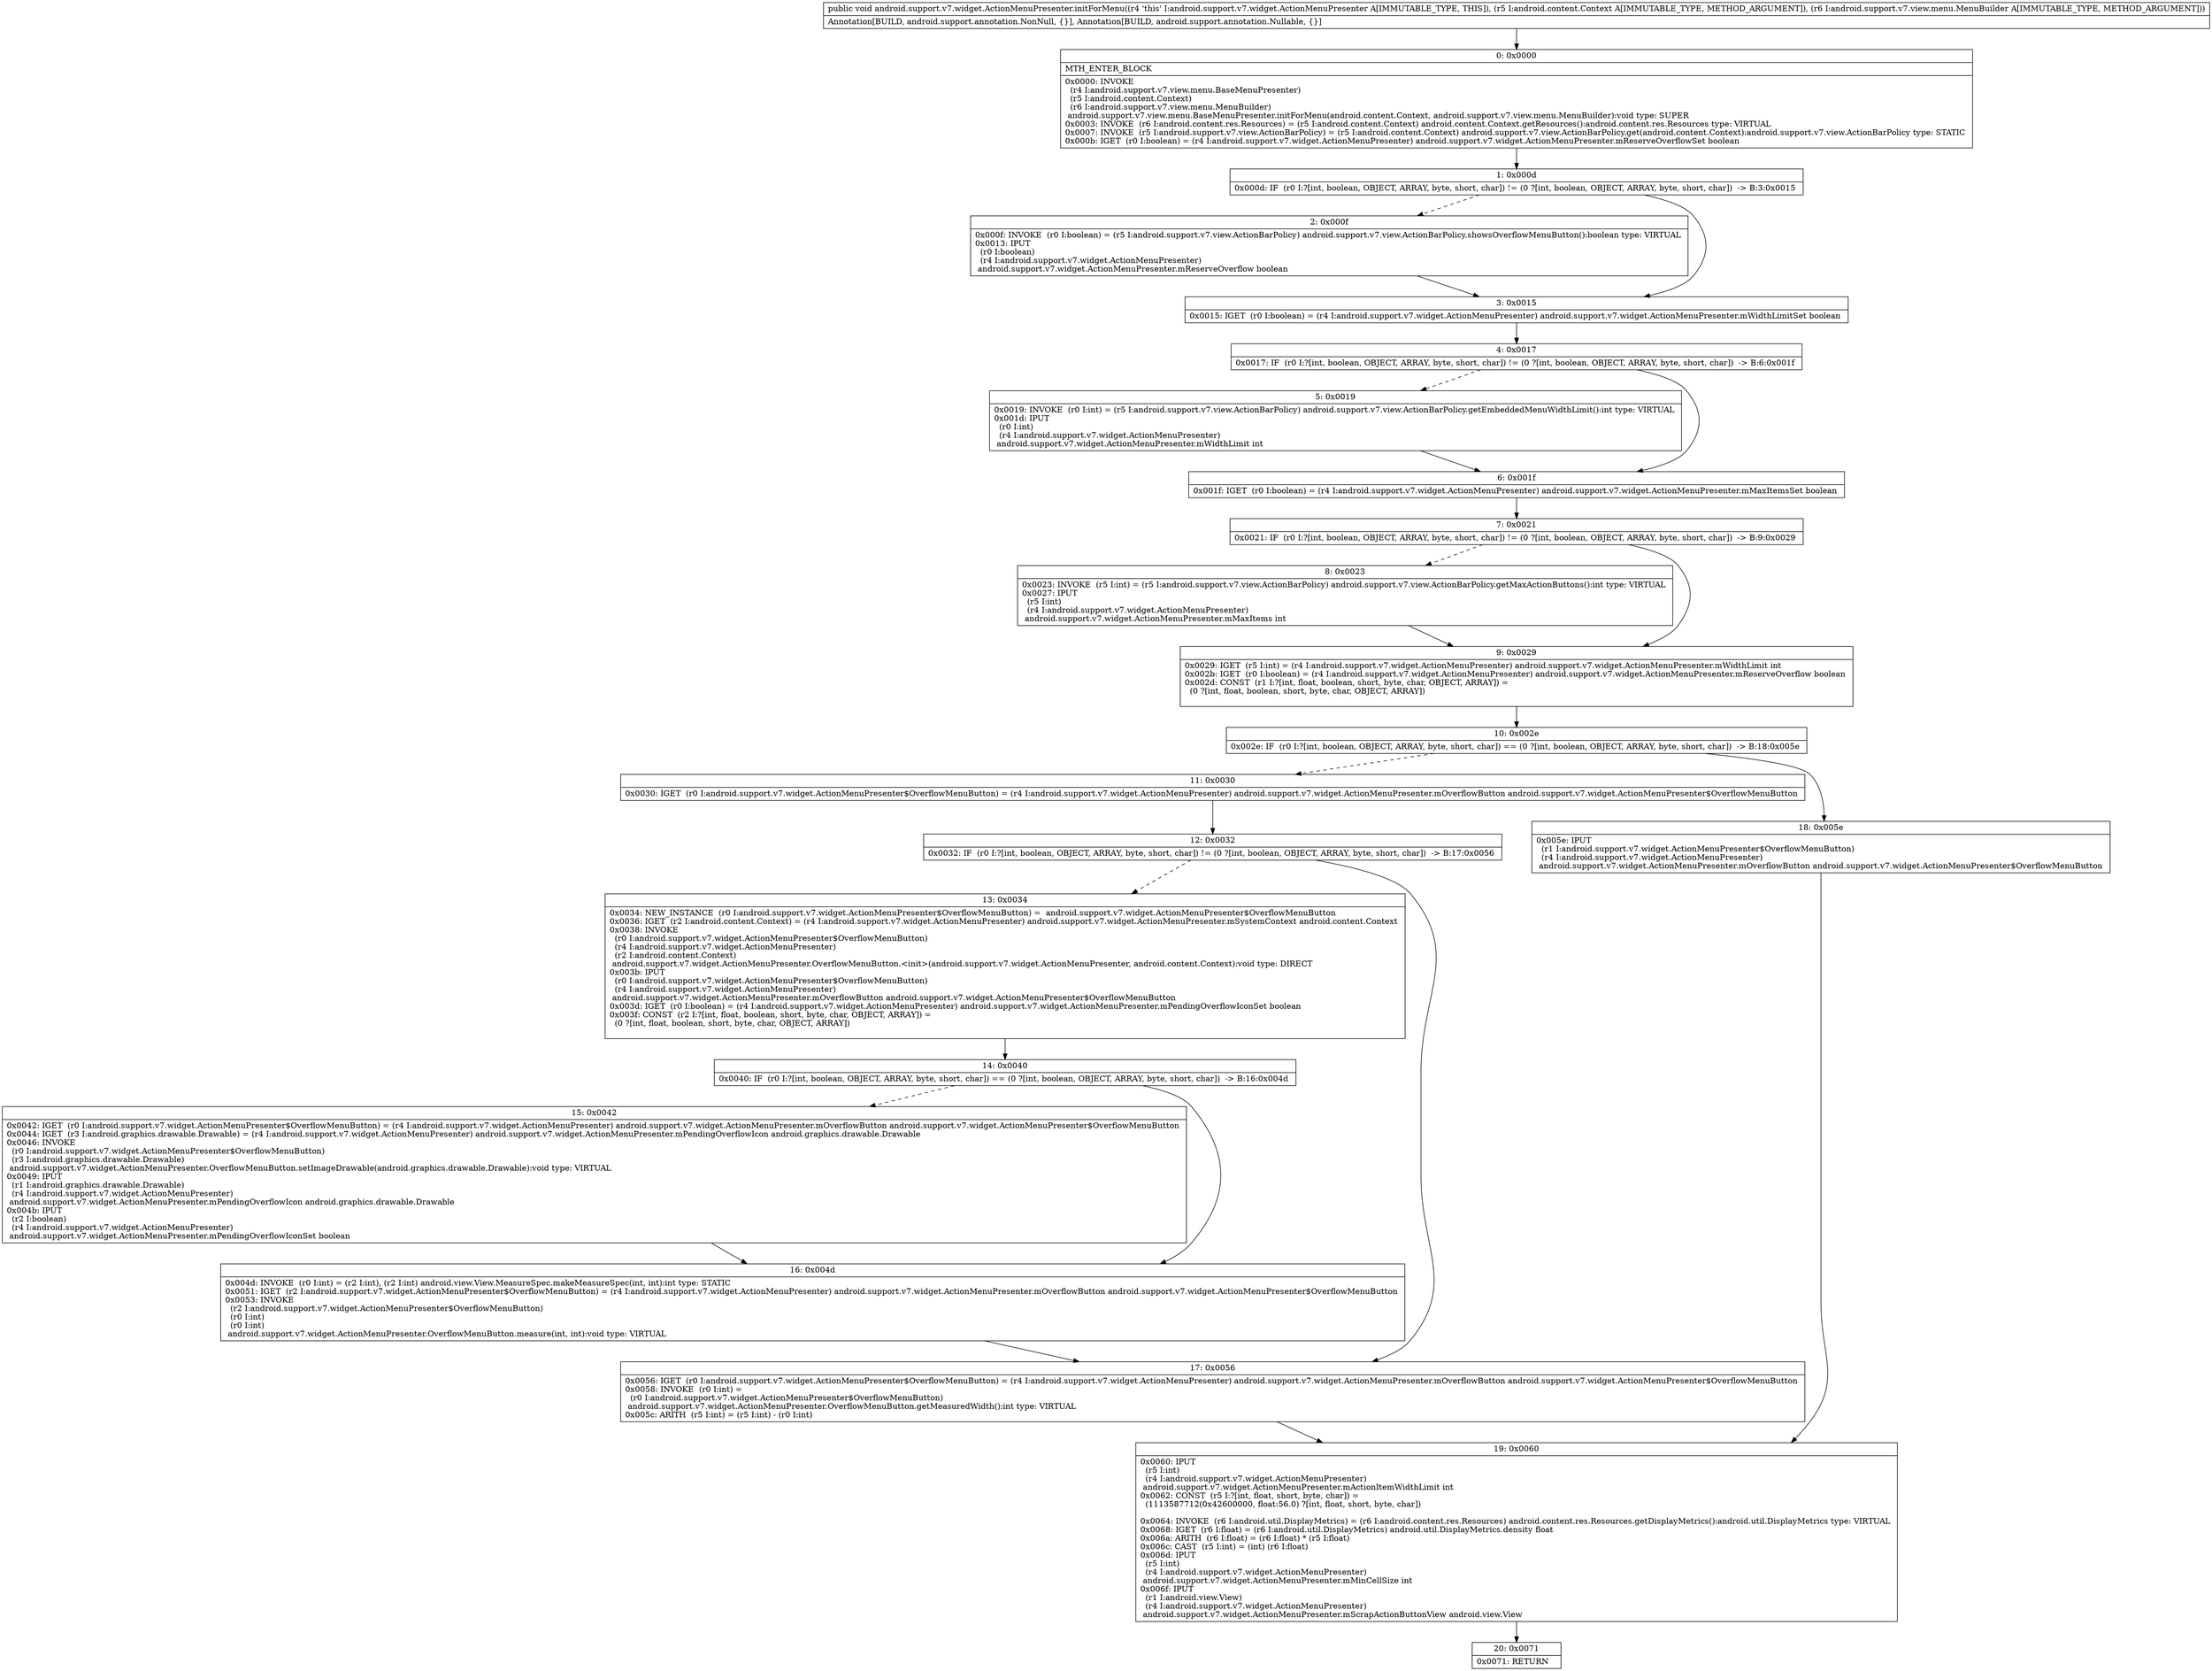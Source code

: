 digraph "CFG forandroid.support.v7.widget.ActionMenuPresenter.initForMenu(Landroid\/content\/Context;Landroid\/support\/v7\/view\/menu\/MenuBuilder;)V" {
Node_0 [shape=record,label="{0\:\ 0x0000|MTH_ENTER_BLOCK\l|0x0000: INVOKE  \l  (r4 I:android.support.v7.view.menu.BaseMenuPresenter)\l  (r5 I:android.content.Context)\l  (r6 I:android.support.v7.view.menu.MenuBuilder)\l android.support.v7.view.menu.BaseMenuPresenter.initForMenu(android.content.Context, android.support.v7.view.menu.MenuBuilder):void type: SUPER \l0x0003: INVOKE  (r6 I:android.content.res.Resources) = (r5 I:android.content.Context) android.content.Context.getResources():android.content.res.Resources type: VIRTUAL \l0x0007: INVOKE  (r5 I:android.support.v7.view.ActionBarPolicy) = (r5 I:android.content.Context) android.support.v7.view.ActionBarPolicy.get(android.content.Context):android.support.v7.view.ActionBarPolicy type: STATIC \l0x000b: IGET  (r0 I:boolean) = (r4 I:android.support.v7.widget.ActionMenuPresenter) android.support.v7.widget.ActionMenuPresenter.mReserveOverflowSet boolean \l}"];
Node_1 [shape=record,label="{1\:\ 0x000d|0x000d: IF  (r0 I:?[int, boolean, OBJECT, ARRAY, byte, short, char]) != (0 ?[int, boolean, OBJECT, ARRAY, byte, short, char])  \-\> B:3:0x0015 \l}"];
Node_2 [shape=record,label="{2\:\ 0x000f|0x000f: INVOKE  (r0 I:boolean) = (r5 I:android.support.v7.view.ActionBarPolicy) android.support.v7.view.ActionBarPolicy.showsOverflowMenuButton():boolean type: VIRTUAL \l0x0013: IPUT  \l  (r0 I:boolean)\l  (r4 I:android.support.v7.widget.ActionMenuPresenter)\l android.support.v7.widget.ActionMenuPresenter.mReserveOverflow boolean \l}"];
Node_3 [shape=record,label="{3\:\ 0x0015|0x0015: IGET  (r0 I:boolean) = (r4 I:android.support.v7.widget.ActionMenuPresenter) android.support.v7.widget.ActionMenuPresenter.mWidthLimitSet boolean \l}"];
Node_4 [shape=record,label="{4\:\ 0x0017|0x0017: IF  (r0 I:?[int, boolean, OBJECT, ARRAY, byte, short, char]) != (0 ?[int, boolean, OBJECT, ARRAY, byte, short, char])  \-\> B:6:0x001f \l}"];
Node_5 [shape=record,label="{5\:\ 0x0019|0x0019: INVOKE  (r0 I:int) = (r5 I:android.support.v7.view.ActionBarPolicy) android.support.v7.view.ActionBarPolicy.getEmbeddedMenuWidthLimit():int type: VIRTUAL \l0x001d: IPUT  \l  (r0 I:int)\l  (r4 I:android.support.v7.widget.ActionMenuPresenter)\l android.support.v7.widget.ActionMenuPresenter.mWidthLimit int \l}"];
Node_6 [shape=record,label="{6\:\ 0x001f|0x001f: IGET  (r0 I:boolean) = (r4 I:android.support.v7.widget.ActionMenuPresenter) android.support.v7.widget.ActionMenuPresenter.mMaxItemsSet boolean \l}"];
Node_7 [shape=record,label="{7\:\ 0x0021|0x0021: IF  (r0 I:?[int, boolean, OBJECT, ARRAY, byte, short, char]) != (0 ?[int, boolean, OBJECT, ARRAY, byte, short, char])  \-\> B:9:0x0029 \l}"];
Node_8 [shape=record,label="{8\:\ 0x0023|0x0023: INVOKE  (r5 I:int) = (r5 I:android.support.v7.view.ActionBarPolicy) android.support.v7.view.ActionBarPolicy.getMaxActionButtons():int type: VIRTUAL \l0x0027: IPUT  \l  (r5 I:int)\l  (r4 I:android.support.v7.widget.ActionMenuPresenter)\l android.support.v7.widget.ActionMenuPresenter.mMaxItems int \l}"];
Node_9 [shape=record,label="{9\:\ 0x0029|0x0029: IGET  (r5 I:int) = (r4 I:android.support.v7.widget.ActionMenuPresenter) android.support.v7.widget.ActionMenuPresenter.mWidthLimit int \l0x002b: IGET  (r0 I:boolean) = (r4 I:android.support.v7.widget.ActionMenuPresenter) android.support.v7.widget.ActionMenuPresenter.mReserveOverflow boolean \l0x002d: CONST  (r1 I:?[int, float, boolean, short, byte, char, OBJECT, ARRAY]) = \l  (0 ?[int, float, boolean, short, byte, char, OBJECT, ARRAY])\l \l}"];
Node_10 [shape=record,label="{10\:\ 0x002e|0x002e: IF  (r0 I:?[int, boolean, OBJECT, ARRAY, byte, short, char]) == (0 ?[int, boolean, OBJECT, ARRAY, byte, short, char])  \-\> B:18:0x005e \l}"];
Node_11 [shape=record,label="{11\:\ 0x0030|0x0030: IGET  (r0 I:android.support.v7.widget.ActionMenuPresenter$OverflowMenuButton) = (r4 I:android.support.v7.widget.ActionMenuPresenter) android.support.v7.widget.ActionMenuPresenter.mOverflowButton android.support.v7.widget.ActionMenuPresenter$OverflowMenuButton \l}"];
Node_12 [shape=record,label="{12\:\ 0x0032|0x0032: IF  (r0 I:?[int, boolean, OBJECT, ARRAY, byte, short, char]) != (0 ?[int, boolean, OBJECT, ARRAY, byte, short, char])  \-\> B:17:0x0056 \l}"];
Node_13 [shape=record,label="{13\:\ 0x0034|0x0034: NEW_INSTANCE  (r0 I:android.support.v7.widget.ActionMenuPresenter$OverflowMenuButton) =  android.support.v7.widget.ActionMenuPresenter$OverflowMenuButton \l0x0036: IGET  (r2 I:android.content.Context) = (r4 I:android.support.v7.widget.ActionMenuPresenter) android.support.v7.widget.ActionMenuPresenter.mSystemContext android.content.Context \l0x0038: INVOKE  \l  (r0 I:android.support.v7.widget.ActionMenuPresenter$OverflowMenuButton)\l  (r4 I:android.support.v7.widget.ActionMenuPresenter)\l  (r2 I:android.content.Context)\l android.support.v7.widget.ActionMenuPresenter.OverflowMenuButton.\<init\>(android.support.v7.widget.ActionMenuPresenter, android.content.Context):void type: DIRECT \l0x003b: IPUT  \l  (r0 I:android.support.v7.widget.ActionMenuPresenter$OverflowMenuButton)\l  (r4 I:android.support.v7.widget.ActionMenuPresenter)\l android.support.v7.widget.ActionMenuPresenter.mOverflowButton android.support.v7.widget.ActionMenuPresenter$OverflowMenuButton \l0x003d: IGET  (r0 I:boolean) = (r4 I:android.support.v7.widget.ActionMenuPresenter) android.support.v7.widget.ActionMenuPresenter.mPendingOverflowIconSet boolean \l0x003f: CONST  (r2 I:?[int, float, boolean, short, byte, char, OBJECT, ARRAY]) = \l  (0 ?[int, float, boolean, short, byte, char, OBJECT, ARRAY])\l \l}"];
Node_14 [shape=record,label="{14\:\ 0x0040|0x0040: IF  (r0 I:?[int, boolean, OBJECT, ARRAY, byte, short, char]) == (0 ?[int, boolean, OBJECT, ARRAY, byte, short, char])  \-\> B:16:0x004d \l}"];
Node_15 [shape=record,label="{15\:\ 0x0042|0x0042: IGET  (r0 I:android.support.v7.widget.ActionMenuPresenter$OverflowMenuButton) = (r4 I:android.support.v7.widget.ActionMenuPresenter) android.support.v7.widget.ActionMenuPresenter.mOverflowButton android.support.v7.widget.ActionMenuPresenter$OverflowMenuButton \l0x0044: IGET  (r3 I:android.graphics.drawable.Drawable) = (r4 I:android.support.v7.widget.ActionMenuPresenter) android.support.v7.widget.ActionMenuPresenter.mPendingOverflowIcon android.graphics.drawable.Drawable \l0x0046: INVOKE  \l  (r0 I:android.support.v7.widget.ActionMenuPresenter$OverflowMenuButton)\l  (r3 I:android.graphics.drawable.Drawable)\l android.support.v7.widget.ActionMenuPresenter.OverflowMenuButton.setImageDrawable(android.graphics.drawable.Drawable):void type: VIRTUAL \l0x0049: IPUT  \l  (r1 I:android.graphics.drawable.Drawable)\l  (r4 I:android.support.v7.widget.ActionMenuPresenter)\l android.support.v7.widget.ActionMenuPresenter.mPendingOverflowIcon android.graphics.drawable.Drawable \l0x004b: IPUT  \l  (r2 I:boolean)\l  (r4 I:android.support.v7.widget.ActionMenuPresenter)\l android.support.v7.widget.ActionMenuPresenter.mPendingOverflowIconSet boolean \l}"];
Node_16 [shape=record,label="{16\:\ 0x004d|0x004d: INVOKE  (r0 I:int) = (r2 I:int), (r2 I:int) android.view.View.MeasureSpec.makeMeasureSpec(int, int):int type: STATIC \l0x0051: IGET  (r2 I:android.support.v7.widget.ActionMenuPresenter$OverflowMenuButton) = (r4 I:android.support.v7.widget.ActionMenuPresenter) android.support.v7.widget.ActionMenuPresenter.mOverflowButton android.support.v7.widget.ActionMenuPresenter$OverflowMenuButton \l0x0053: INVOKE  \l  (r2 I:android.support.v7.widget.ActionMenuPresenter$OverflowMenuButton)\l  (r0 I:int)\l  (r0 I:int)\l android.support.v7.widget.ActionMenuPresenter.OverflowMenuButton.measure(int, int):void type: VIRTUAL \l}"];
Node_17 [shape=record,label="{17\:\ 0x0056|0x0056: IGET  (r0 I:android.support.v7.widget.ActionMenuPresenter$OverflowMenuButton) = (r4 I:android.support.v7.widget.ActionMenuPresenter) android.support.v7.widget.ActionMenuPresenter.mOverflowButton android.support.v7.widget.ActionMenuPresenter$OverflowMenuButton \l0x0058: INVOKE  (r0 I:int) = \l  (r0 I:android.support.v7.widget.ActionMenuPresenter$OverflowMenuButton)\l android.support.v7.widget.ActionMenuPresenter.OverflowMenuButton.getMeasuredWidth():int type: VIRTUAL \l0x005c: ARITH  (r5 I:int) = (r5 I:int) \- (r0 I:int) \l}"];
Node_18 [shape=record,label="{18\:\ 0x005e|0x005e: IPUT  \l  (r1 I:android.support.v7.widget.ActionMenuPresenter$OverflowMenuButton)\l  (r4 I:android.support.v7.widget.ActionMenuPresenter)\l android.support.v7.widget.ActionMenuPresenter.mOverflowButton android.support.v7.widget.ActionMenuPresenter$OverflowMenuButton \l}"];
Node_19 [shape=record,label="{19\:\ 0x0060|0x0060: IPUT  \l  (r5 I:int)\l  (r4 I:android.support.v7.widget.ActionMenuPresenter)\l android.support.v7.widget.ActionMenuPresenter.mActionItemWidthLimit int \l0x0062: CONST  (r5 I:?[int, float, short, byte, char]) = \l  (1113587712(0x42600000, float:56.0) ?[int, float, short, byte, char])\l \l0x0064: INVOKE  (r6 I:android.util.DisplayMetrics) = (r6 I:android.content.res.Resources) android.content.res.Resources.getDisplayMetrics():android.util.DisplayMetrics type: VIRTUAL \l0x0068: IGET  (r6 I:float) = (r6 I:android.util.DisplayMetrics) android.util.DisplayMetrics.density float \l0x006a: ARITH  (r6 I:float) = (r6 I:float) * (r5 I:float) \l0x006c: CAST  (r5 I:int) = (int) (r6 I:float) \l0x006d: IPUT  \l  (r5 I:int)\l  (r4 I:android.support.v7.widget.ActionMenuPresenter)\l android.support.v7.widget.ActionMenuPresenter.mMinCellSize int \l0x006f: IPUT  \l  (r1 I:android.view.View)\l  (r4 I:android.support.v7.widget.ActionMenuPresenter)\l android.support.v7.widget.ActionMenuPresenter.mScrapActionButtonView android.view.View \l}"];
Node_20 [shape=record,label="{20\:\ 0x0071|0x0071: RETURN   \l}"];
MethodNode[shape=record,label="{public void android.support.v7.widget.ActionMenuPresenter.initForMenu((r4 'this' I:android.support.v7.widget.ActionMenuPresenter A[IMMUTABLE_TYPE, THIS]), (r5 I:android.content.Context A[IMMUTABLE_TYPE, METHOD_ARGUMENT]), (r6 I:android.support.v7.view.menu.MenuBuilder A[IMMUTABLE_TYPE, METHOD_ARGUMENT]))  | Annotation[BUILD, android.support.annotation.NonNull, \{\}], Annotation[BUILD, android.support.annotation.Nullable, \{\}]\l}"];
MethodNode -> Node_0;
Node_0 -> Node_1;
Node_1 -> Node_2[style=dashed];
Node_1 -> Node_3;
Node_2 -> Node_3;
Node_3 -> Node_4;
Node_4 -> Node_5[style=dashed];
Node_4 -> Node_6;
Node_5 -> Node_6;
Node_6 -> Node_7;
Node_7 -> Node_8[style=dashed];
Node_7 -> Node_9;
Node_8 -> Node_9;
Node_9 -> Node_10;
Node_10 -> Node_11[style=dashed];
Node_10 -> Node_18;
Node_11 -> Node_12;
Node_12 -> Node_13[style=dashed];
Node_12 -> Node_17;
Node_13 -> Node_14;
Node_14 -> Node_15[style=dashed];
Node_14 -> Node_16;
Node_15 -> Node_16;
Node_16 -> Node_17;
Node_17 -> Node_19;
Node_18 -> Node_19;
Node_19 -> Node_20;
}

